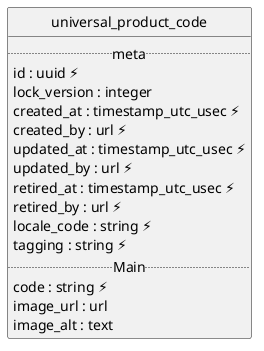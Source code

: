 @startuml uml
skinparam monochrome true
skinparam linetype ortho
hide circle

entity universal_product_code {
  .. meta ..
  id : uuid ⚡
  lock_version : integer
  created_at : timestamp_utc_usec ⚡
  created_by : url ⚡
  updated_at : timestamp_utc_usec ⚡
  updated_by : url ⚡
  retired_at : timestamp_utc_usec ⚡
  retired_by : url ⚡
  locale_code : string ⚡
  tagging : string ⚡
  .. Main ..
  code : string ⚡
  image_url : url
  image_alt : text
}

@enduml
